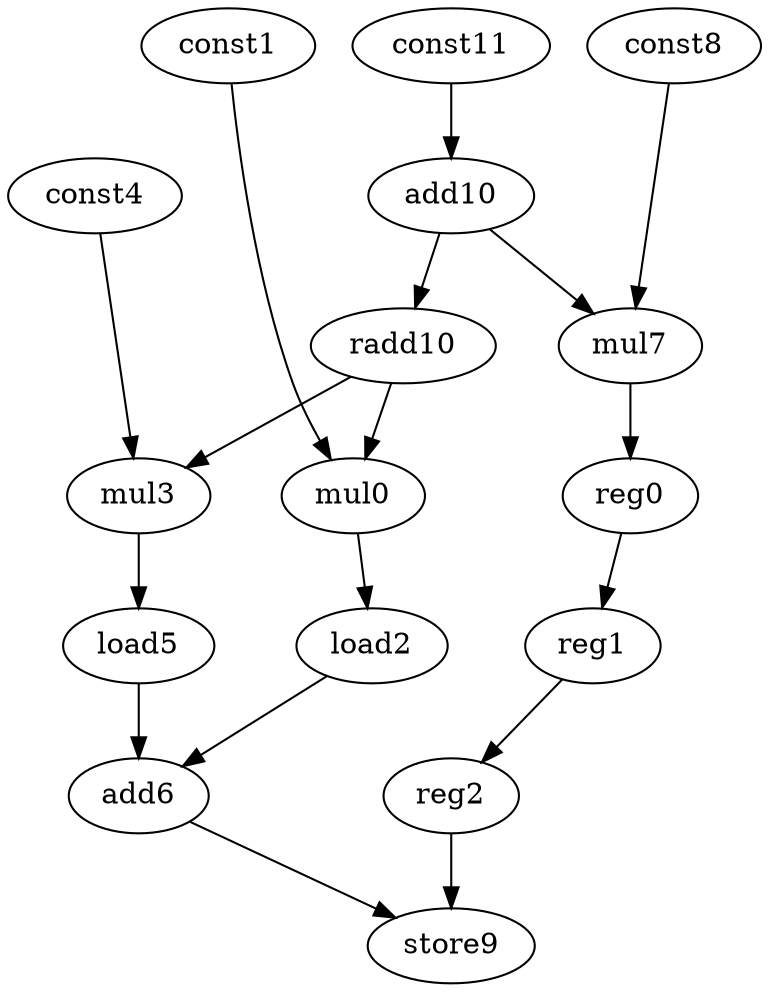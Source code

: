 digraph G {
    mul0;
    load2;
    const1;
    add6;
    mul3;
    load5;
    const4;
    store9;
    mul7;
    reg0;
    const8;
    reg1;
    reg2;
    add10;
    radd10;
    const11;
    mul0 -> load2 [weight=0];
    load2 -> add6 [weight=0];
    const1 -> mul0 [weight=0];
    add6 -> store9 [weight=0];
    mul3 -> load5 [weight=1];
    load5 -> add6 [weight=3];
    const4 -> mul3 [weight=0];
    mul7 -> reg0 [weight=1];
    reg0 -> reg1 [weight=0];
    const8 -> mul7 [weight=0];
    reg1 -> reg2 [weight=0];
    reg2 -> store9 [weight=1];
    add10 -> radd10 [weight=0];
    add10 -> mul7 [weight=0];
    radd10 -> mul0 [weight=0];
    radd10 -> mul3 [weight=0];
    const11 -> add10 [weight=1];
}
